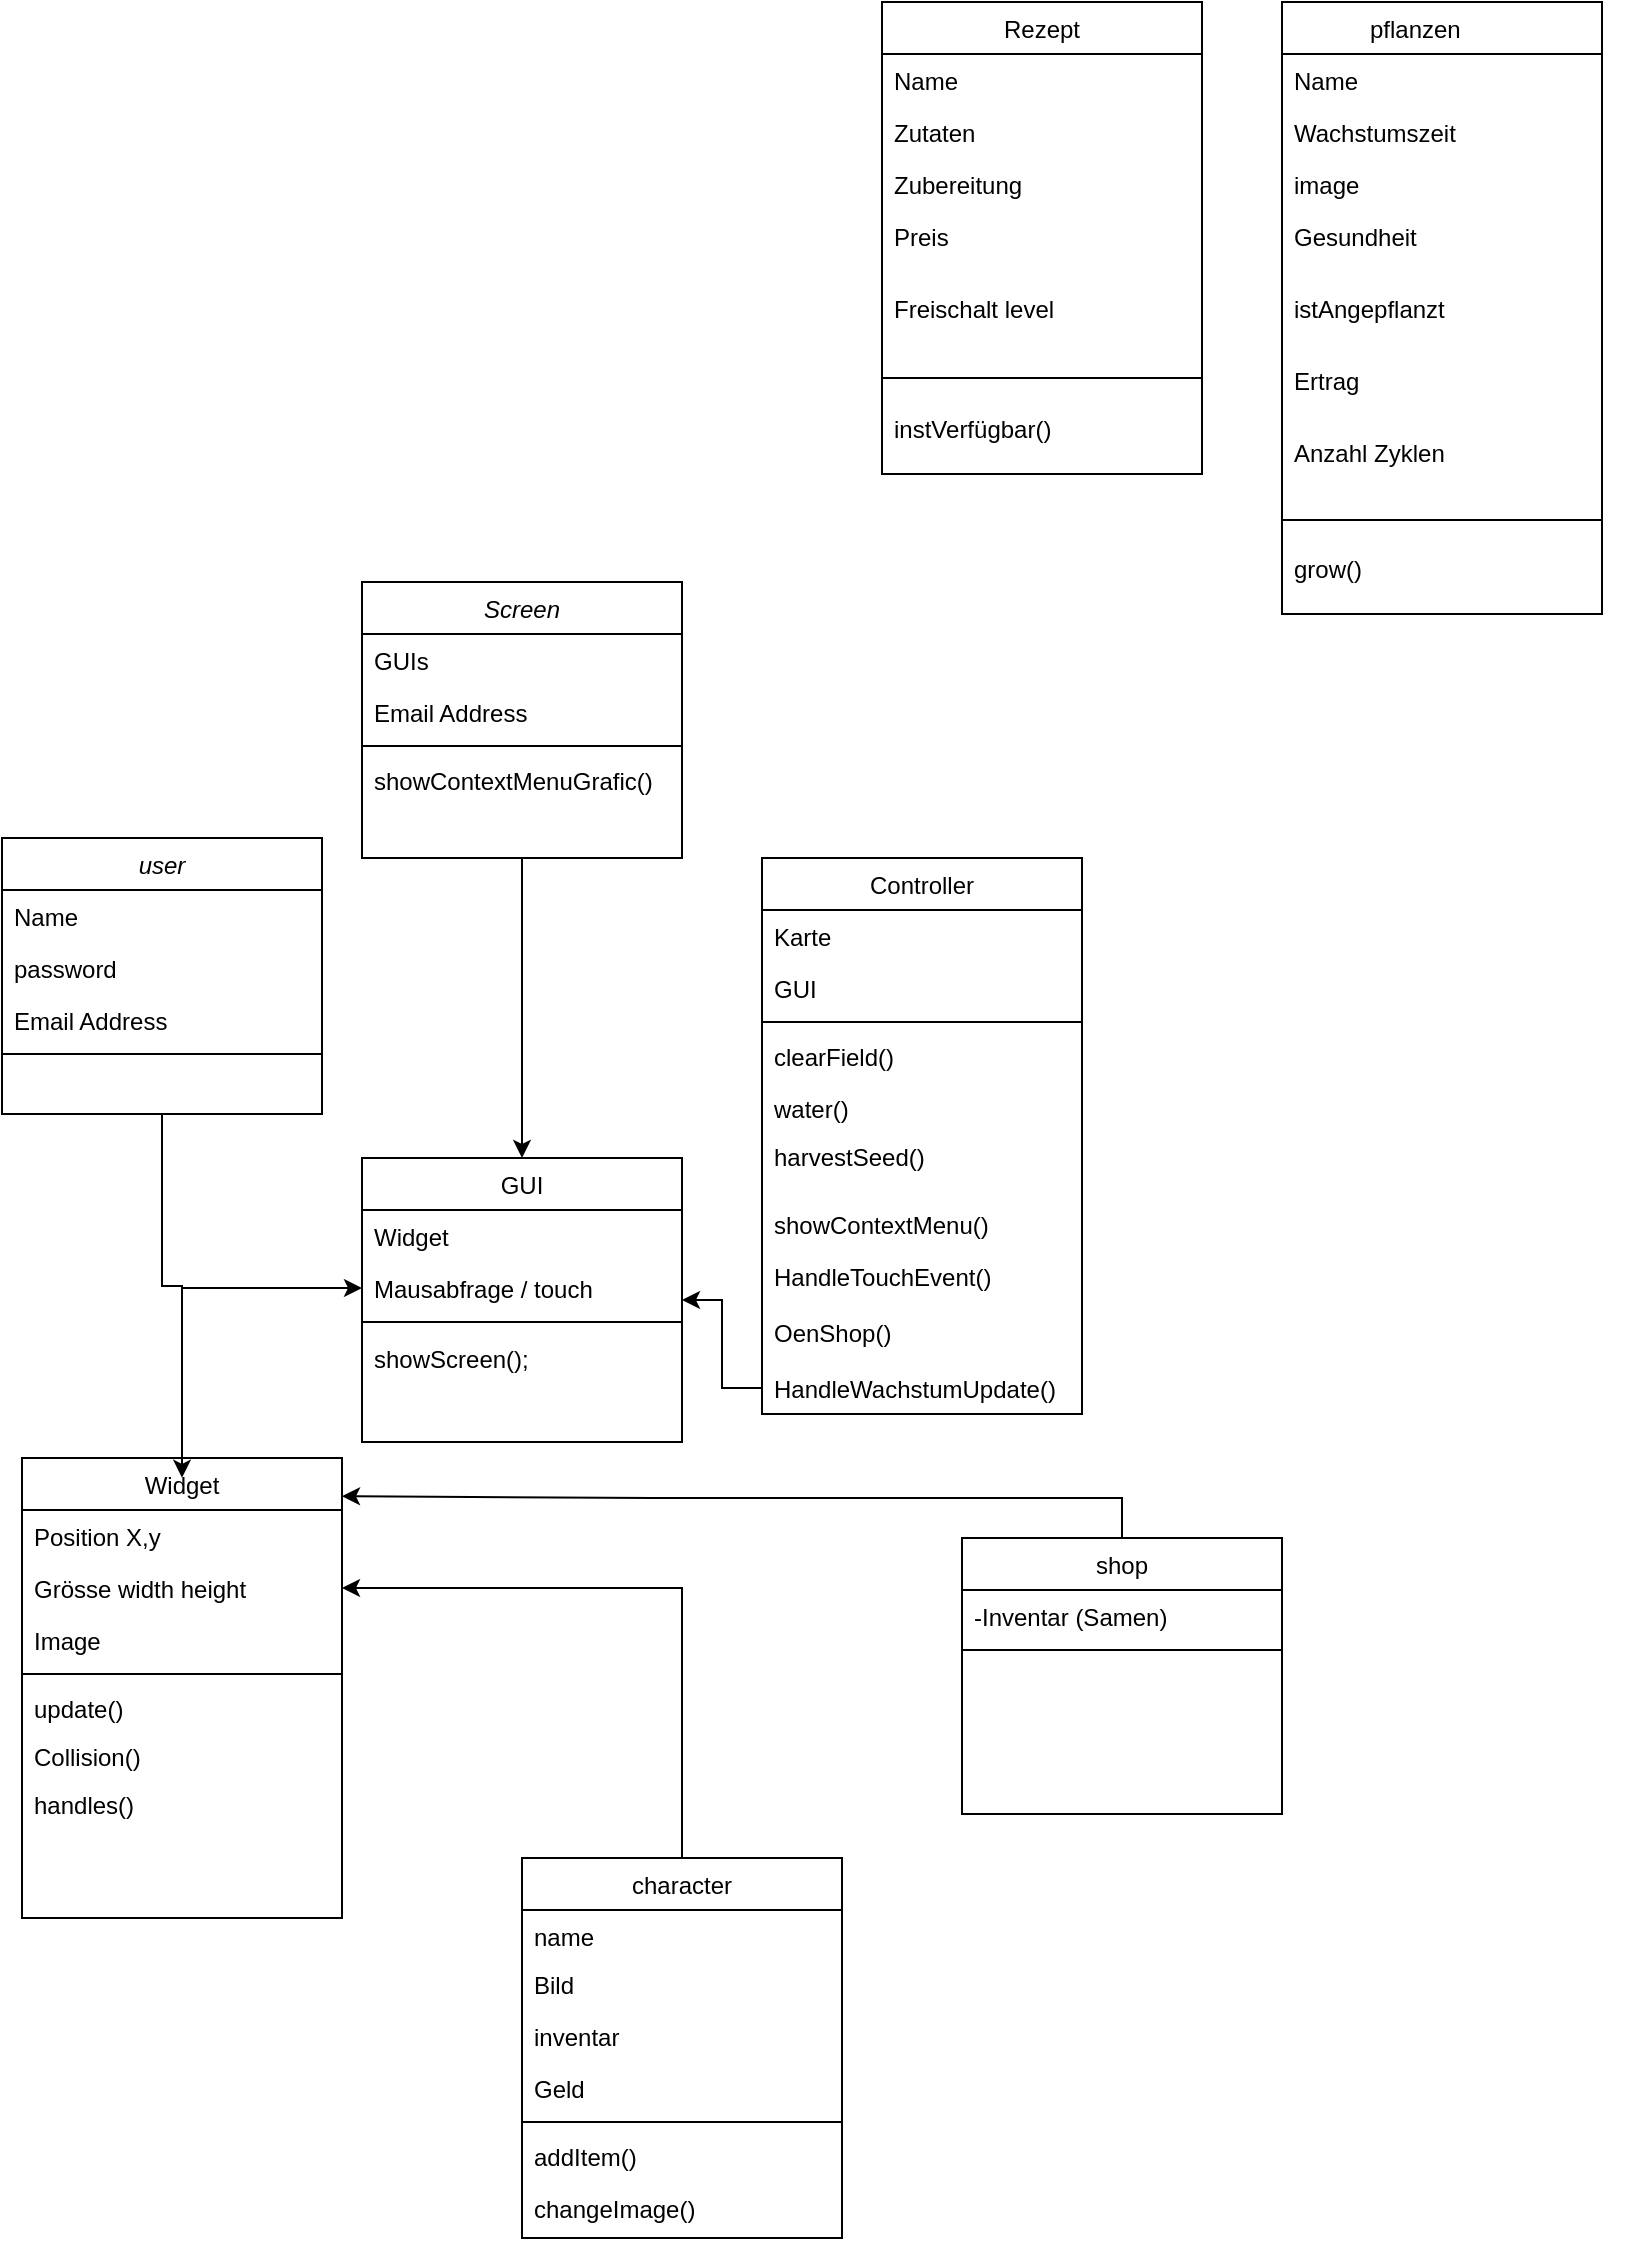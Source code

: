 <mxfile version="25.0.3">
  <diagram id="C5RBs43oDa-KdzZeNtuy" name="Page-1">
    <mxGraphModel dx="1434" dy="746" grid="1" gridSize="10" guides="1" tooltips="1" connect="1" arrows="1" fold="1" page="1" pageScale="1" pageWidth="827" pageHeight="1169" math="0" shadow="0">
      <root>
        <mxCell id="WIyWlLk6GJQsqaUBKTNV-0" />
        <mxCell id="WIyWlLk6GJQsqaUBKTNV-1" parent="WIyWlLk6GJQsqaUBKTNV-0" />
        <mxCell id="zkfFHV4jXpPFQw0GAbJ--0" value="user" style="swimlane;fontStyle=2;align=center;verticalAlign=top;childLayout=stackLayout;horizontal=1;startSize=26;horizontalStack=0;resizeParent=1;resizeLast=0;collapsible=1;marginBottom=0;rounded=0;shadow=0;strokeWidth=1;" parent="WIyWlLk6GJQsqaUBKTNV-1" vertex="1">
          <mxGeometry y="458" width="160" height="138" as="geometry">
            <mxRectangle x="230" y="140" width="160" height="26" as="alternateBounds" />
          </mxGeometry>
        </mxCell>
        <mxCell id="zkfFHV4jXpPFQw0GAbJ--1" value="Name" style="text;align=left;verticalAlign=top;spacingLeft=4;spacingRight=4;overflow=hidden;rotatable=0;points=[[0,0.5],[1,0.5]];portConstraint=eastwest;" parent="zkfFHV4jXpPFQw0GAbJ--0" vertex="1">
          <mxGeometry y="26" width="160" height="26" as="geometry" />
        </mxCell>
        <mxCell id="zkfFHV4jXpPFQw0GAbJ--2" value="password" style="text;align=left;verticalAlign=top;spacingLeft=4;spacingRight=4;overflow=hidden;rotatable=0;points=[[0,0.5],[1,0.5]];portConstraint=eastwest;rounded=0;shadow=0;html=0;" parent="zkfFHV4jXpPFQw0GAbJ--0" vertex="1">
          <mxGeometry y="52" width="160" height="26" as="geometry" />
        </mxCell>
        <mxCell id="zkfFHV4jXpPFQw0GAbJ--3" value="Email Address" style="text;align=left;verticalAlign=top;spacingLeft=4;spacingRight=4;overflow=hidden;rotatable=0;points=[[0,0.5],[1,0.5]];portConstraint=eastwest;rounded=0;shadow=0;html=0;" parent="zkfFHV4jXpPFQw0GAbJ--0" vertex="1">
          <mxGeometry y="78" width="160" height="26" as="geometry" />
        </mxCell>
        <mxCell id="zkfFHV4jXpPFQw0GAbJ--4" value="" style="line;html=1;strokeWidth=1;align=left;verticalAlign=middle;spacingTop=-1;spacingLeft=3;spacingRight=3;rotatable=0;labelPosition=right;points=[];portConstraint=eastwest;" parent="zkfFHV4jXpPFQw0GAbJ--0" vertex="1">
          <mxGeometry y="104" width="160" height="8" as="geometry" />
        </mxCell>
        <mxCell id="zkfFHV4jXpPFQw0GAbJ--6" value="shop" style="swimlane;fontStyle=0;align=center;verticalAlign=top;childLayout=stackLayout;horizontal=1;startSize=26;horizontalStack=0;resizeParent=1;resizeLast=0;collapsible=1;marginBottom=0;rounded=0;shadow=0;strokeWidth=1;" parent="WIyWlLk6GJQsqaUBKTNV-1" vertex="1">
          <mxGeometry x="480" y="808" width="160" height="138" as="geometry">
            <mxRectangle x="130" y="380" width="160" height="26" as="alternateBounds" />
          </mxGeometry>
        </mxCell>
        <mxCell id="zkfFHV4jXpPFQw0GAbJ--7" value="-Inventar (Samen)&#xa;" style="text;align=left;verticalAlign=top;spacingLeft=4;spacingRight=4;overflow=hidden;rotatable=0;points=[[0,0.5],[1,0.5]];portConstraint=eastwest;" parent="zkfFHV4jXpPFQw0GAbJ--6" vertex="1">
          <mxGeometry y="26" width="160" height="26" as="geometry" />
        </mxCell>
        <mxCell id="zkfFHV4jXpPFQw0GAbJ--9" value="" style="line;html=1;strokeWidth=1;align=left;verticalAlign=middle;spacingTop=-1;spacingLeft=3;spacingRight=3;rotatable=0;labelPosition=right;points=[];portConstraint=eastwest;" parent="zkfFHV4jXpPFQw0GAbJ--6" vertex="1">
          <mxGeometry y="52" width="160" height="8" as="geometry" />
        </mxCell>
        <mxCell id="zkfFHV4jXpPFQw0GAbJ--11" value="&#xa;" style="text;align=left;verticalAlign=top;spacingLeft=4;spacingRight=4;overflow=hidden;rotatable=0;points=[[0,0.5],[1,0.5]];portConstraint=eastwest;" parent="zkfFHV4jXpPFQw0GAbJ--6" vertex="1">
          <mxGeometry y="60" width="160" height="26" as="geometry" />
        </mxCell>
        <mxCell id="6Gc_DN3S2NF4VKEQ74lI-47" style="edgeStyle=orthogonalEdgeStyle;rounded=0;orthogonalLoop=1;jettySize=auto;html=1;exitX=0.5;exitY=0;exitDx=0;exitDy=0;entryX=1;entryY=0.5;entryDx=0;entryDy=0;" edge="1" parent="WIyWlLk6GJQsqaUBKTNV-1" source="zkfFHV4jXpPFQw0GAbJ--13" target="6Gc_DN3S2NF4VKEQ74lI-34">
          <mxGeometry relative="1" as="geometry" />
        </mxCell>
        <mxCell id="zkfFHV4jXpPFQw0GAbJ--13" value="character&#xa;" style="swimlane;fontStyle=0;align=center;verticalAlign=top;childLayout=stackLayout;horizontal=1;startSize=26;horizontalStack=0;resizeParent=1;resizeLast=0;collapsible=1;marginBottom=0;rounded=0;shadow=0;strokeWidth=1;" parent="WIyWlLk6GJQsqaUBKTNV-1" vertex="1">
          <mxGeometry x="260" y="968" width="160" height="190" as="geometry">
            <mxRectangle x="340" y="380" width="170" height="26" as="alternateBounds" />
          </mxGeometry>
        </mxCell>
        <mxCell id="zkfFHV4jXpPFQw0GAbJ--14" value="name" style="text;align=left;verticalAlign=top;spacingLeft=4;spacingRight=4;overflow=hidden;rotatable=0;points=[[0,0.5],[1,0.5]];portConstraint=eastwest;" parent="zkfFHV4jXpPFQw0GAbJ--13" vertex="1">
          <mxGeometry y="26" width="160" height="24" as="geometry" />
        </mxCell>
        <mxCell id="6Gc_DN3S2NF4VKEQ74lI-75" value="Bild" style="text;align=left;verticalAlign=top;spacingLeft=4;spacingRight=4;overflow=hidden;rotatable=0;points=[[0,0.5],[1,0.5]];portConstraint=eastwest;" vertex="1" parent="zkfFHV4jXpPFQw0GAbJ--13">
          <mxGeometry y="50" width="160" height="26" as="geometry" />
        </mxCell>
        <mxCell id="6Gc_DN3S2NF4VKEQ74lI-74" value="inventar" style="text;align=left;verticalAlign=top;spacingLeft=4;spacingRight=4;overflow=hidden;rotatable=0;points=[[0,0.5],[1,0.5]];portConstraint=eastwest;" vertex="1" parent="zkfFHV4jXpPFQw0GAbJ--13">
          <mxGeometry y="76" width="160" height="26" as="geometry" />
        </mxCell>
        <mxCell id="6Gc_DN3S2NF4VKEQ74lI-76" value="Geld&#xa;" style="text;align=left;verticalAlign=top;spacingLeft=4;spacingRight=4;overflow=hidden;rotatable=0;points=[[0,0.5],[1,0.5]];portConstraint=eastwest;" vertex="1" parent="zkfFHV4jXpPFQw0GAbJ--13">
          <mxGeometry y="102" width="160" height="26" as="geometry" />
        </mxCell>
        <mxCell id="zkfFHV4jXpPFQw0GAbJ--15" value="" style="line;html=1;strokeWidth=1;align=left;verticalAlign=middle;spacingTop=-1;spacingLeft=3;spacingRight=3;rotatable=0;labelPosition=right;points=[];portConstraint=eastwest;" parent="zkfFHV4jXpPFQw0GAbJ--13" vertex="1">
          <mxGeometry y="128" width="160" height="8" as="geometry" />
        </mxCell>
        <mxCell id="6Gc_DN3S2NF4VKEQ74lI-78" value="addItem()" style="text;align=left;verticalAlign=top;spacingLeft=4;spacingRight=4;overflow=hidden;rotatable=0;points=[[0,0.5],[1,0.5]];portConstraint=eastwest;" vertex="1" parent="zkfFHV4jXpPFQw0GAbJ--13">
          <mxGeometry y="136" width="160" height="26" as="geometry" />
        </mxCell>
        <mxCell id="6Gc_DN3S2NF4VKEQ74lI-77" value="changeImage()" style="text;align=left;verticalAlign=top;spacingLeft=4;spacingRight=4;overflow=hidden;rotatable=0;points=[[0,0.5],[1,0.5]];portConstraint=eastwest;" vertex="1" parent="zkfFHV4jXpPFQw0GAbJ--13">
          <mxGeometry y="162" width="160" height="26" as="geometry" />
        </mxCell>
        <mxCell id="zkfFHV4jXpPFQw0GAbJ--17" value="pflanzen        " style="swimlane;fontStyle=0;align=center;verticalAlign=top;childLayout=stackLayout;horizontal=1;startSize=26;horizontalStack=0;resizeParent=1;resizeLast=0;collapsible=1;marginBottom=0;rounded=0;shadow=0;strokeWidth=1;" parent="WIyWlLk6GJQsqaUBKTNV-1" vertex="1">
          <mxGeometry x="640" y="40" width="160" height="306" as="geometry">
            <mxRectangle x="550" y="140" width="160" height="26" as="alternateBounds" />
          </mxGeometry>
        </mxCell>
        <mxCell id="zkfFHV4jXpPFQw0GAbJ--18" value="Name" style="text;align=left;verticalAlign=top;spacingLeft=4;spacingRight=4;overflow=hidden;rotatable=0;points=[[0,0.5],[1,0.5]];portConstraint=eastwest;" parent="zkfFHV4jXpPFQw0GAbJ--17" vertex="1">
          <mxGeometry y="26" width="160" height="26" as="geometry" />
        </mxCell>
        <mxCell id="zkfFHV4jXpPFQw0GAbJ--19" value="Wachstumszeit" style="text;align=left;verticalAlign=top;spacingLeft=4;spacingRight=4;overflow=hidden;rotatable=0;points=[[0,0.5],[1,0.5]];portConstraint=eastwest;rounded=0;shadow=0;html=0;" parent="zkfFHV4jXpPFQw0GAbJ--17" vertex="1">
          <mxGeometry y="52" width="160" height="26" as="geometry" />
        </mxCell>
        <mxCell id="zkfFHV4jXpPFQw0GAbJ--21" value="image" style="text;align=left;verticalAlign=top;spacingLeft=4;spacingRight=4;overflow=hidden;rotatable=0;points=[[0,0.5],[1,0.5]];portConstraint=eastwest;rounded=0;shadow=0;html=0;" parent="zkfFHV4jXpPFQw0GAbJ--17" vertex="1">
          <mxGeometry y="78" width="160" height="26" as="geometry" />
        </mxCell>
        <mxCell id="6Gc_DN3S2NF4VKEQ74lI-81" value="Gesundheit" style="text;align=left;verticalAlign=top;spacingLeft=4;spacingRight=4;overflow=hidden;rotatable=0;points=[[0,0.5],[1,0.5]];portConstraint=eastwest;rounded=0;shadow=0;html=0;" vertex="1" parent="zkfFHV4jXpPFQw0GAbJ--17">
          <mxGeometry y="104" width="160" height="36" as="geometry" />
        </mxCell>
        <mxCell id="6Gc_DN3S2NF4VKEQ74lI-82" value="istAngepflanzt" style="text;align=left;verticalAlign=top;spacingLeft=4;spacingRight=4;overflow=hidden;rotatable=0;points=[[0,0.5],[1,0.5]];portConstraint=eastwest;rounded=0;shadow=0;html=0;" vertex="1" parent="zkfFHV4jXpPFQw0GAbJ--17">
          <mxGeometry y="140" width="160" height="36" as="geometry" />
        </mxCell>
        <mxCell id="6Gc_DN3S2NF4VKEQ74lI-80" value="Ertrag" style="text;align=left;verticalAlign=top;spacingLeft=4;spacingRight=4;overflow=hidden;rotatable=0;points=[[0,0.5],[1,0.5]];portConstraint=eastwest;rounded=0;shadow=0;html=0;" vertex="1" parent="zkfFHV4jXpPFQw0GAbJ--17">
          <mxGeometry y="176" width="160" height="36" as="geometry" />
        </mxCell>
        <mxCell id="zkfFHV4jXpPFQw0GAbJ--20" value="Anzahl Zyklen&#xa;" style="text;align=left;verticalAlign=top;spacingLeft=4;spacingRight=4;overflow=hidden;rotatable=0;points=[[0,0.5],[1,0.5]];portConstraint=eastwest;rounded=0;shadow=0;html=0;" parent="zkfFHV4jXpPFQw0GAbJ--17" vertex="1">
          <mxGeometry y="212" width="160" height="36" as="geometry" />
        </mxCell>
        <mxCell id="zkfFHV4jXpPFQw0GAbJ--23" value="" style="line;html=1;strokeWidth=1;align=left;verticalAlign=middle;spacingTop=-1;spacingLeft=3;spacingRight=3;rotatable=0;labelPosition=right;points=[];portConstraint=eastwest;" parent="zkfFHV4jXpPFQw0GAbJ--17" vertex="1">
          <mxGeometry y="248" width="160" height="22" as="geometry" />
        </mxCell>
        <mxCell id="6Gc_DN3S2NF4VKEQ74lI-83" value="grow()" style="text;align=left;verticalAlign=top;spacingLeft=4;spacingRight=4;overflow=hidden;rotatable=0;points=[[0,0.5],[1,0.5]];portConstraint=eastwest;rounded=0;shadow=0;html=0;" vertex="1" parent="zkfFHV4jXpPFQw0GAbJ--17">
          <mxGeometry y="270" width="160" height="36" as="geometry" />
        </mxCell>
        <mxCell id="6Gc_DN3S2NF4VKEQ74lI-2" value="Rezept" style="swimlane;fontStyle=0;align=center;verticalAlign=top;childLayout=stackLayout;horizontal=1;startSize=26;horizontalStack=0;resizeParent=1;resizeLast=0;collapsible=1;marginBottom=0;rounded=0;shadow=0;strokeWidth=1;" vertex="1" parent="WIyWlLk6GJQsqaUBKTNV-1">
          <mxGeometry x="440" y="40" width="160" height="236" as="geometry">
            <mxRectangle x="550" y="140" width="160" height="26" as="alternateBounds" />
          </mxGeometry>
        </mxCell>
        <mxCell id="6Gc_DN3S2NF4VKEQ74lI-3" value="Name" style="text;align=left;verticalAlign=top;spacingLeft=4;spacingRight=4;overflow=hidden;rotatable=0;points=[[0,0.5],[1,0.5]];portConstraint=eastwest;" vertex="1" parent="6Gc_DN3S2NF4VKEQ74lI-2">
          <mxGeometry y="26" width="160" height="26" as="geometry" />
        </mxCell>
        <mxCell id="6Gc_DN3S2NF4VKEQ74lI-4" value="Zutaten&#xa;&#xa;" style="text;align=left;verticalAlign=top;spacingLeft=4;spacingRight=4;overflow=hidden;rotatable=0;points=[[0,0.5],[1,0.5]];portConstraint=eastwest;rounded=0;shadow=0;html=0;" vertex="1" parent="6Gc_DN3S2NF4VKEQ74lI-2">
          <mxGeometry y="52" width="160" height="26" as="geometry" />
        </mxCell>
        <mxCell id="6Gc_DN3S2NF4VKEQ74lI-5" value="Zubereitung&#xa;" style="text;align=left;verticalAlign=top;spacingLeft=4;spacingRight=4;overflow=hidden;rotatable=0;points=[[0,0.5],[1,0.5]];portConstraint=eastwest;rounded=0;shadow=0;html=0;" vertex="1" parent="6Gc_DN3S2NF4VKEQ74lI-2">
          <mxGeometry y="78" width="160" height="26" as="geometry" />
        </mxCell>
        <mxCell id="6Gc_DN3S2NF4VKEQ74lI-6" value="Preis" style="text;align=left;verticalAlign=top;spacingLeft=4;spacingRight=4;overflow=hidden;rotatable=0;points=[[0,0.5],[1,0.5]];portConstraint=eastwest;rounded=0;shadow=0;html=0;" vertex="1" parent="6Gc_DN3S2NF4VKEQ74lI-2">
          <mxGeometry y="104" width="160" height="36" as="geometry" />
        </mxCell>
        <mxCell id="6Gc_DN3S2NF4VKEQ74lI-12" value="Freischalt level&#xa;" style="text;align=left;verticalAlign=top;spacingLeft=4;spacingRight=4;overflow=hidden;rotatable=0;points=[[0,0.5],[1,0.5]];portConstraint=eastwest;rounded=0;shadow=0;html=0;" vertex="1" parent="6Gc_DN3S2NF4VKEQ74lI-2">
          <mxGeometry y="140" width="160" height="36" as="geometry" />
        </mxCell>
        <mxCell id="6Gc_DN3S2NF4VKEQ74lI-7" value="" style="line;html=1;strokeWidth=1;align=left;verticalAlign=middle;spacingTop=-1;spacingLeft=3;spacingRight=3;rotatable=0;labelPosition=right;points=[];portConstraint=eastwest;" vertex="1" parent="6Gc_DN3S2NF4VKEQ74lI-2">
          <mxGeometry y="176" width="160" height="24" as="geometry" />
        </mxCell>
        <mxCell id="6Gc_DN3S2NF4VKEQ74lI-79" value="instVerfügbar()" style="text;align=left;verticalAlign=top;spacingLeft=4;spacingRight=4;overflow=hidden;rotatable=0;points=[[0,0.5],[1,0.5]];portConstraint=eastwest;rounded=0;shadow=0;html=0;" vertex="1" parent="6Gc_DN3S2NF4VKEQ74lI-2">
          <mxGeometry y="200" width="160" height="36" as="geometry" />
        </mxCell>
        <mxCell id="6Gc_DN3S2NF4VKEQ74lI-27" value="GUI&#xa;" style="swimlane;fontStyle=0;align=center;verticalAlign=top;childLayout=stackLayout;horizontal=1;startSize=26;horizontalStack=0;resizeParent=1;resizeLast=0;collapsible=1;marginBottom=0;rounded=0;shadow=0;strokeWidth=1;" vertex="1" parent="WIyWlLk6GJQsqaUBKTNV-1">
          <mxGeometry x="180" y="618" width="160" height="142" as="geometry">
            <mxRectangle x="130" y="380" width="160" height="26" as="alternateBounds" />
          </mxGeometry>
        </mxCell>
        <mxCell id="6Gc_DN3S2NF4VKEQ74lI-28" value="Widget&#xa;" style="text;align=left;verticalAlign=top;spacingLeft=4;spacingRight=4;overflow=hidden;rotatable=0;points=[[0,0.5],[1,0.5]];portConstraint=eastwest;" vertex="1" parent="6Gc_DN3S2NF4VKEQ74lI-27">
          <mxGeometry y="26" width="160" height="26" as="geometry" />
        </mxCell>
        <mxCell id="6Gc_DN3S2NF4VKEQ74lI-31" value="Mausabfrage / touch&#xa;&#xa;" style="text;align=left;verticalAlign=top;spacingLeft=4;spacingRight=4;overflow=hidden;rotatable=0;points=[[0,0.5],[1,0.5]];portConstraint=eastwest;" vertex="1" parent="6Gc_DN3S2NF4VKEQ74lI-27">
          <mxGeometry y="52" width="160" height="26" as="geometry" />
        </mxCell>
        <mxCell id="6Gc_DN3S2NF4VKEQ74lI-29" value="" style="line;html=1;strokeWidth=1;align=left;verticalAlign=middle;spacingTop=-1;spacingLeft=3;spacingRight=3;rotatable=0;labelPosition=right;points=[];portConstraint=eastwest;" vertex="1" parent="6Gc_DN3S2NF4VKEQ74lI-27">
          <mxGeometry y="78" width="160" height="8" as="geometry" />
        </mxCell>
        <mxCell id="6Gc_DN3S2NF4VKEQ74lI-71" value="&lt;div&gt;&lt;span style=&quot;background-color: initial;&quot;&gt;showScreen();&lt;/span&gt;&lt;/div&gt;" style="text;html=1;align=left;verticalAlign=middle;resizable=0;points=[];autosize=1;strokeColor=none;fillColor=none;spacingLeft=4;" vertex="1" parent="6Gc_DN3S2NF4VKEQ74lI-27">
          <mxGeometry y="86" width="160" height="30" as="geometry" />
        </mxCell>
        <mxCell id="6Gc_DN3S2NF4VKEQ74lI-46" style="edgeStyle=orthogonalEdgeStyle;rounded=0;orthogonalLoop=1;jettySize=auto;html=1;exitX=0.5;exitY=0;exitDx=0;exitDy=0;entryX=0;entryY=0.5;entryDx=0;entryDy=0;" edge="1" parent="WIyWlLk6GJQsqaUBKTNV-1" source="6Gc_DN3S2NF4VKEQ74lI-32" target="6Gc_DN3S2NF4VKEQ74lI-31">
          <mxGeometry relative="1" as="geometry" />
        </mxCell>
        <mxCell id="6Gc_DN3S2NF4VKEQ74lI-32" value="Widget" style="swimlane;fontStyle=0;align=center;verticalAlign=top;childLayout=stackLayout;horizontal=1;startSize=26;horizontalStack=0;resizeParent=1;resizeLast=0;collapsible=1;marginBottom=0;rounded=0;shadow=0;strokeWidth=1;" vertex="1" parent="WIyWlLk6GJQsqaUBKTNV-1">
          <mxGeometry x="10" y="768" width="160" height="230" as="geometry">
            <mxRectangle x="130" y="380" width="160" height="26" as="alternateBounds" />
          </mxGeometry>
        </mxCell>
        <mxCell id="6Gc_DN3S2NF4VKEQ74lI-33" value="Position X,y&#xa;&#xa;" style="text;align=left;verticalAlign=top;spacingLeft=4;spacingRight=4;overflow=hidden;rotatable=0;points=[[0,0.5],[1,0.5]];portConstraint=eastwest;" vertex="1" parent="6Gc_DN3S2NF4VKEQ74lI-32">
          <mxGeometry y="26" width="160" height="26" as="geometry" />
        </mxCell>
        <mxCell id="6Gc_DN3S2NF4VKEQ74lI-34" value="Grösse width height&#xa;" style="text;align=left;verticalAlign=top;spacingLeft=4;spacingRight=4;overflow=hidden;rotatable=0;points=[[0,0.5],[1,0.5]];portConstraint=eastwest;" vertex="1" parent="6Gc_DN3S2NF4VKEQ74lI-32">
          <mxGeometry y="52" width="160" height="26" as="geometry" />
        </mxCell>
        <mxCell id="6Gc_DN3S2NF4VKEQ74lI-37" value="Image&#xa;" style="text;align=left;verticalAlign=top;spacingLeft=4;spacingRight=4;overflow=hidden;rotatable=0;points=[[0,0.5],[1,0.5]];portConstraint=eastwest;" vertex="1" parent="6Gc_DN3S2NF4VKEQ74lI-32">
          <mxGeometry y="78" width="160" height="26" as="geometry" />
        </mxCell>
        <mxCell id="6Gc_DN3S2NF4VKEQ74lI-35" value="" style="line;html=1;strokeWidth=1;align=left;verticalAlign=middle;spacingTop=-1;spacingLeft=3;spacingRight=3;rotatable=0;labelPosition=right;points=[];portConstraint=eastwest;" vertex="1" parent="6Gc_DN3S2NF4VKEQ74lI-32">
          <mxGeometry y="104" width="160" height="8" as="geometry" />
        </mxCell>
        <mxCell id="6Gc_DN3S2NF4VKEQ74lI-36" value="update()" style="text;align=left;verticalAlign=top;spacingLeft=4;spacingRight=4;overflow=hidden;rotatable=0;points=[[0,0.5],[1,0.5]];portConstraint=eastwest;" vertex="1" parent="6Gc_DN3S2NF4VKEQ74lI-32">
          <mxGeometry y="112" width="160" height="24" as="geometry" />
        </mxCell>
        <mxCell id="6Gc_DN3S2NF4VKEQ74lI-38" value="Collision()&#xa;" style="text;align=left;verticalAlign=top;spacingLeft=4;spacingRight=4;overflow=hidden;rotatable=0;points=[[0,0.5],[1,0.5]];portConstraint=eastwest;" vertex="1" parent="6Gc_DN3S2NF4VKEQ74lI-32">
          <mxGeometry y="136" width="160" height="24" as="geometry" />
        </mxCell>
        <mxCell id="6Gc_DN3S2NF4VKEQ74lI-59" value="handles()&#xa;" style="text;align=left;verticalAlign=top;spacingLeft=4;spacingRight=4;overflow=hidden;rotatable=0;points=[[0,0.5],[1,0.5]];portConstraint=eastwest;" vertex="1" parent="6Gc_DN3S2NF4VKEQ74lI-32">
          <mxGeometry y="160" width="160" height="24" as="geometry" />
        </mxCell>
        <mxCell id="6Gc_DN3S2NF4VKEQ74lI-40" value="Controller" style="swimlane;fontStyle=0;align=center;verticalAlign=top;childLayout=stackLayout;horizontal=1;startSize=26;horizontalStack=0;resizeParent=1;resizeLast=0;collapsible=1;marginBottom=0;rounded=0;shadow=0;strokeWidth=1;" vertex="1" parent="WIyWlLk6GJQsqaUBKTNV-1">
          <mxGeometry x="380" y="468" width="160" height="278" as="geometry">
            <mxRectangle x="130" y="380" width="160" height="26" as="alternateBounds" />
          </mxGeometry>
        </mxCell>
        <mxCell id="6Gc_DN3S2NF4VKEQ74lI-41" value="Karte&#xa;" style="text;align=left;verticalAlign=top;spacingLeft=4;spacingRight=4;overflow=hidden;rotatable=0;points=[[0,0.5],[1,0.5]];portConstraint=eastwest;" vertex="1" parent="6Gc_DN3S2NF4VKEQ74lI-40">
          <mxGeometry y="26" width="160" height="26" as="geometry" />
        </mxCell>
        <mxCell id="6Gc_DN3S2NF4VKEQ74lI-48" value="GUI&#xa;" style="text;align=left;verticalAlign=top;spacingLeft=4;spacingRight=4;overflow=hidden;rotatable=0;points=[[0,0.5],[1,0.5]];portConstraint=eastwest;" vertex="1" parent="6Gc_DN3S2NF4VKEQ74lI-40">
          <mxGeometry y="52" width="160" height="26" as="geometry" />
        </mxCell>
        <mxCell id="6Gc_DN3S2NF4VKEQ74lI-43" value="" style="line;html=1;strokeWidth=1;align=left;verticalAlign=middle;spacingTop=-1;spacingLeft=3;spacingRight=3;rotatable=0;labelPosition=right;points=[];portConstraint=eastwest;" vertex="1" parent="6Gc_DN3S2NF4VKEQ74lI-40">
          <mxGeometry y="78" width="160" height="8" as="geometry" />
        </mxCell>
        <mxCell id="6Gc_DN3S2NF4VKEQ74lI-44" value="clearField()&#xa;&#xa;" style="text;align=left;verticalAlign=top;spacingLeft=4;spacingRight=4;overflow=hidden;rotatable=0;points=[[0,0.5],[1,0.5]];portConstraint=eastwest;" vertex="1" parent="6Gc_DN3S2NF4VKEQ74lI-40">
          <mxGeometry y="86" width="160" height="26" as="geometry" />
        </mxCell>
        <mxCell id="6Gc_DN3S2NF4VKEQ74lI-56" value="water()&#xa;" style="text;align=left;verticalAlign=top;spacingLeft=4;spacingRight=4;overflow=hidden;rotatable=0;points=[[0,0.5],[1,0.5]];portConstraint=eastwest;" vertex="1" parent="6Gc_DN3S2NF4VKEQ74lI-40">
          <mxGeometry y="112" width="160" height="28" as="geometry" />
        </mxCell>
        <mxCell id="6Gc_DN3S2NF4VKEQ74lI-57" value="harvestSeed()&lt;div&gt;&lt;br style=&quot;text-align: center; text-wrap-mode: nowrap;&quot;&gt;&lt;/div&gt;" style="text;strokeColor=none;fillColor=none;align=left;verticalAlign=middle;spacingLeft=4;spacingRight=4;overflow=hidden;points=[[0,0.5],[1,0.5]];portConstraint=eastwest;rotatable=0;whiteSpace=wrap;html=1;" vertex="1" parent="6Gc_DN3S2NF4VKEQ74lI-40">
          <mxGeometry y="140" width="160" height="30" as="geometry" />
        </mxCell>
        <mxCell id="6Gc_DN3S2NF4VKEQ74lI-55" value="showContextMenu()&#xa;" style="text;align=left;verticalAlign=top;spacingLeft=4;spacingRight=4;overflow=hidden;rotatable=0;points=[[0,0.5],[1,0.5]];portConstraint=eastwest;" vertex="1" parent="6Gc_DN3S2NF4VKEQ74lI-40">
          <mxGeometry y="170" width="160" height="26" as="geometry" />
        </mxCell>
        <mxCell id="6Gc_DN3S2NF4VKEQ74lI-51" value="HandleTouchEvent()&#xa;" style="text;align=left;verticalAlign=top;spacingLeft=4;spacingRight=4;overflow=hidden;rotatable=0;points=[[0,0.5],[1,0.5]];portConstraint=eastwest;" vertex="1" parent="6Gc_DN3S2NF4VKEQ74lI-40">
          <mxGeometry y="196" width="160" height="28" as="geometry" />
        </mxCell>
        <mxCell id="6Gc_DN3S2NF4VKEQ74lI-58" value="OenShop()" style="text;align=left;verticalAlign=top;spacingLeft=4;spacingRight=4;overflow=hidden;rotatable=0;points=[[0,0.5],[1,0.5]];portConstraint=eastwest;" vertex="1" parent="6Gc_DN3S2NF4VKEQ74lI-40">
          <mxGeometry y="224" width="160" height="28" as="geometry" />
        </mxCell>
        <mxCell id="6Gc_DN3S2NF4VKEQ74lI-42" value="HandleWachstumUpdate()&#xa;&#xa;" style="text;align=left;verticalAlign=top;spacingLeft=4;spacingRight=4;overflow=hidden;rotatable=0;points=[[0,0.5],[1,0.5]];portConstraint=eastwest;" vertex="1" parent="6Gc_DN3S2NF4VKEQ74lI-40">
          <mxGeometry y="252" width="160" height="26" as="geometry" />
        </mxCell>
        <mxCell id="6Gc_DN3S2NF4VKEQ74lI-45" style="edgeStyle=orthogonalEdgeStyle;rounded=0;orthogonalLoop=1;jettySize=auto;html=1;exitX=0;exitY=0.5;exitDx=0;exitDy=0;" edge="1" parent="WIyWlLk6GJQsqaUBKTNV-1" source="6Gc_DN3S2NF4VKEQ74lI-42" target="6Gc_DN3S2NF4VKEQ74lI-27">
          <mxGeometry relative="1" as="geometry" />
        </mxCell>
        <mxCell id="6Gc_DN3S2NF4VKEQ74lI-50" style="edgeStyle=orthogonalEdgeStyle;rounded=0;orthogonalLoop=1;jettySize=auto;html=1;exitX=0.5;exitY=0;exitDx=0;exitDy=0;entryX=1;entryY=0.083;entryDx=0;entryDy=0;entryPerimeter=0;" edge="1" parent="WIyWlLk6GJQsqaUBKTNV-1" source="zkfFHV4jXpPFQw0GAbJ--6" target="6Gc_DN3S2NF4VKEQ74lI-32">
          <mxGeometry relative="1" as="geometry" />
        </mxCell>
        <mxCell id="6Gc_DN3S2NF4VKEQ74lI-53" style="edgeStyle=orthogonalEdgeStyle;rounded=0;orthogonalLoop=1;jettySize=auto;html=1;exitX=0.5;exitY=1;exitDx=0;exitDy=0;entryX=0.5;entryY=0.043;entryDx=0;entryDy=0;entryPerimeter=0;" edge="1" parent="WIyWlLk6GJQsqaUBKTNV-1" source="zkfFHV4jXpPFQw0GAbJ--0" target="6Gc_DN3S2NF4VKEQ74lI-32">
          <mxGeometry relative="1" as="geometry" />
        </mxCell>
        <mxCell id="6Gc_DN3S2NF4VKEQ74lI-54" value="&lt;div&gt;&lt;br&gt;&lt;/div&gt;" style="text;html=1;align=center;verticalAlign=middle;resizable=0;points=[];autosize=1;strokeColor=none;fillColor=none;" vertex="1" parent="WIyWlLk6GJQsqaUBKTNV-1">
          <mxGeometry x="660" y="682" width="160" height="30" as="geometry" />
        </mxCell>
        <mxCell id="6Gc_DN3S2NF4VKEQ74lI-73" style="edgeStyle=orthogonalEdgeStyle;rounded=0;orthogonalLoop=1;jettySize=auto;html=1;exitX=0.5;exitY=1;exitDx=0;exitDy=0;entryX=0.5;entryY=0;entryDx=0;entryDy=0;" edge="1" parent="WIyWlLk6GJQsqaUBKTNV-1" source="6Gc_DN3S2NF4VKEQ74lI-66" target="6Gc_DN3S2NF4VKEQ74lI-27">
          <mxGeometry relative="1" as="geometry" />
        </mxCell>
        <mxCell id="6Gc_DN3S2NF4VKEQ74lI-66" value="Screen" style="swimlane;fontStyle=2;align=center;verticalAlign=top;childLayout=stackLayout;horizontal=1;startSize=26;horizontalStack=0;resizeParent=1;resizeLast=0;collapsible=1;marginBottom=0;rounded=0;shadow=0;strokeWidth=1;" vertex="1" parent="WIyWlLk6GJQsqaUBKTNV-1">
          <mxGeometry x="180" y="330" width="160" height="138" as="geometry">
            <mxRectangle x="230" y="140" width="160" height="26" as="alternateBounds" />
          </mxGeometry>
        </mxCell>
        <mxCell id="6Gc_DN3S2NF4VKEQ74lI-67" value="GUIs" style="text;align=left;verticalAlign=top;spacingLeft=4;spacingRight=4;overflow=hidden;rotatable=0;points=[[0,0.5],[1,0.5]];portConstraint=eastwest;" vertex="1" parent="6Gc_DN3S2NF4VKEQ74lI-66">
          <mxGeometry y="26" width="160" height="26" as="geometry" />
        </mxCell>
        <mxCell id="6Gc_DN3S2NF4VKEQ74lI-69" value="Email Address" style="text;align=left;verticalAlign=top;spacingLeft=4;spacingRight=4;overflow=hidden;rotatable=0;points=[[0,0.5],[1,0.5]];portConstraint=eastwest;rounded=0;shadow=0;html=0;" vertex="1" parent="6Gc_DN3S2NF4VKEQ74lI-66">
          <mxGeometry y="52" width="160" height="26" as="geometry" />
        </mxCell>
        <mxCell id="6Gc_DN3S2NF4VKEQ74lI-70" value="" style="line;html=1;strokeWidth=1;align=left;verticalAlign=middle;spacingTop=-1;spacingLeft=3;spacingRight=3;rotatable=0;labelPosition=right;points=[];portConstraint=eastwest;" vertex="1" parent="6Gc_DN3S2NF4VKEQ74lI-66">
          <mxGeometry y="78" width="160" height="8" as="geometry" />
        </mxCell>
        <mxCell id="6Gc_DN3S2NF4VKEQ74lI-30" value="showContextMenuGrafic()" style="text;align=left;verticalAlign=top;spacingLeft=4;spacingRight=4;overflow=hidden;rotatable=0;points=[[0,0.5],[1,0.5]];portConstraint=eastwest;" vertex="1" parent="6Gc_DN3S2NF4VKEQ74lI-66">
          <mxGeometry y="86" width="160" height="26" as="geometry" />
        </mxCell>
      </root>
    </mxGraphModel>
  </diagram>
</mxfile>
